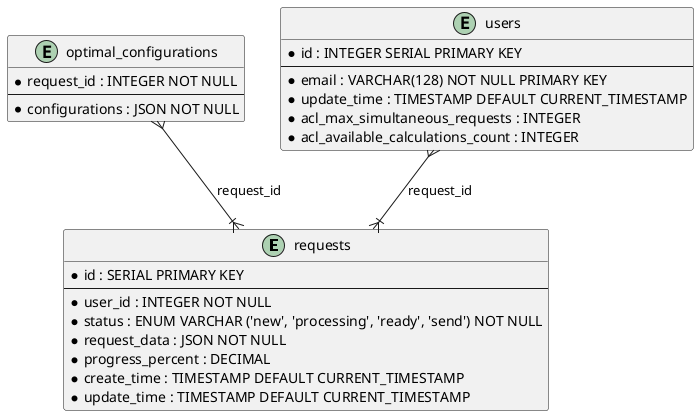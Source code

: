 @startuml

entity "requests" as requests {
    *id : SERIAL PRIMARY KEY
    --
    *user_id : INTEGER NOT NULL
    *status : ENUM VARCHAR ('new', 'processing', 'ready', 'send') NOT NULL
    *request_data : JSON NOT NULL
    *progress_percent : DECIMAL
    *create_time : TIMESTAMP DEFAULT CURRENT_TIMESTAMP
    *update_time : TIMESTAMP DEFAULT CURRENT_TIMESTAMP
}

entity "optimal_configurations" as optimal_configurations {
    *request_id : INTEGER NOT NULL
    --
    *configurations : JSON NOT NULL
}
optimal_configurations }--|{ requests : request_id

entity "users" as users {
    *id : INTEGER SERIAL PRIMARY KEY
    --
    *email : VARCHAR(128) NOT NULL PRIMARY KEY
    *update_time : TIMESTAMP DEFAULT CURRENT_TIMESTAMP
    *acl_max_simultaneous_requests : INTEGER
    *acl_available_calculations_count : INTEGER
}
users }--|{ requests : request_id

@enduml

